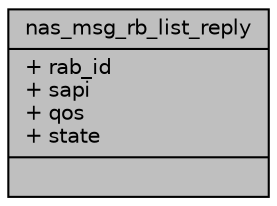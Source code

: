 digraph "nas_msg_rb_list_reply"
{
 // LATEX_PDF_SIZE
  edge [fontname="Helvetica",fontsize="10",labelfontname="Helvetica",labelfontsize="10"];
  node [fontname="Helvetica",fontsize="10",shape=record];
  Node1 [label="{nas_msg_rb_list_reply\n|+ rab_id\l+ sapi\l+ qos\l+ state\l|}",height=0.2,width=0.4,color="black", fillcolor="grey75", style="filled", fontcolor="black",tooltip=" "];
}
